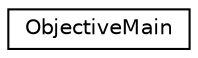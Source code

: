 digraph "Graphical Class Hierarchy"
{
 // LATEX_PDF_SIZE
  edge [fontname="Helvetica",fontsize="10",labelfontname="Helvetica",labelfontsize="10"];
  node [fontname="Helvetica",fontsize="10",shape=record];
  rankdir="LR";
  Node0 [label="ObjectiveMain",height=0.2,width=0.4,color="black", fillcolor="white", style="filled",URL="$classObjectiveMain.html",tooltip=" "];
}
